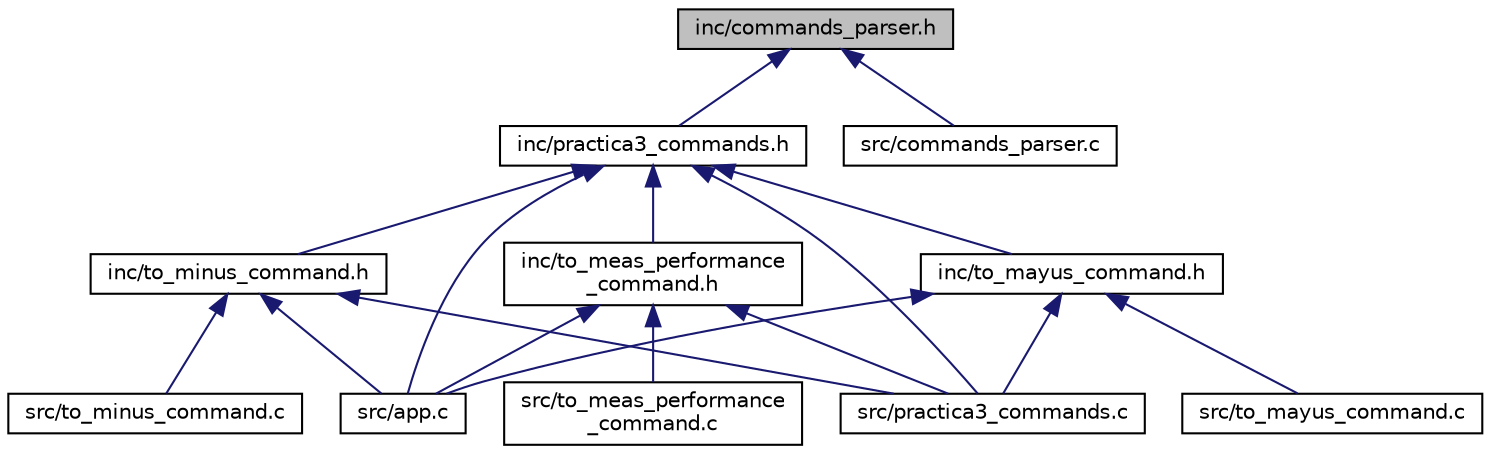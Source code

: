 digraph "inc/commands_parser.h"
{
  edge [fontname="Helvetica",fontsize="10",labelfontname="Helvetica",labelfontsize="10"];
  node [fontname="Helvetica",fontsize="10",shape=record];
  Node1 [label="inc/commands_parser.h",height=0.2,width=0.4,color="black", fillcolor="grey75", style="filled", fontcolor="black"];
  Node1 -> Node2 [dir="back",color="midnightblue",fontsize="10",style="solid"];
  Node2 [label="inc/practica3_commands.h",height=0.2,width=0.4,color="black", fillcolor="white", style="filled",URL="$practica3__commands_8h.html",tooltip="Definicion de los comandos de la practica 3. "];
  Node2 -> Node3 [dir="back",color="midnightblue",fontsize="10",style="solid"];
  Node3 [label="inc/to_mayus_command.h",height=0.2,width=0.4,color="black", fillcolor="white", style="filled",URL="$to__mayus__command_8h.html",tooltip="Implementacion del procesador del comando \"To Mayus\". "];
  Node3 -> Node4 [dir="back",color="midnightblue",fontsize="10",style="solid"];
  Node4 [label="src/app.c",height=0.2,width=0.4,color="black", fillcolor="white", style="filled",URL="$app_8c.html",tooltip="Manejo de la aplicacion. "];
  Node3 -> Node5 [dir="back",color="midnightblue",fontsize="10",style="solid"];
  Node5 [label="src/practica3_commands.c",height=0.2,width=0.4,color="black", fillcolor="white", style="filled",URL="$practica3__commands_8c.html",tooltip="Definicion de los comandos de la practica 3. "];
  Node3 -> Node6 [dir="back",color="midnightblue",fontsize="10",style="solid"];
  Node6 [label="src/to_mayus_command.c",height=0.2,width=0.4,color="black", fillcolor="white", style="filled",URL="$to__mayus__command_8c.html",tooltip="Implementacion del procesador del comando \"To Mayus\". "];
  Node2 -> Node7 [dir="back",color="midnightblue",fontsize="10",style="solid"];
  Node7 [label="inc/to_meas_performance\l_command.h",height=0.2,width=0.4,color="black", fillcolor="white", style="filled",URL="$to__meas__performance__command_8h.html",tooltip="Implementacion del procesador del comando \"To Measure Performance\". "];
  Node7 -> Node4 [dir="back",color="midnightblue",fontsize="10",style="solid"];
  Node7 -> Node5 [dir="back",color="midnightblue",fontsize="10",style="solid"];
  Node7 -> Node8 [dir="back",color="midnightblue",fontsize="10",style="solid"];
  Node8 [label="src/to_meas_performance\l_command.c",height=0.2,width=0.4,color="black", fillcolor="white", style="filled",URL="$to__meas__performance__command_8c.html",tooltip="Implementacion del procesador del comando \"To Measure Performance\". "];
  Node2 -> Node9 [dir="back",color="midnightblue",fontsize="10",style="solid"];
  Node9 [label="inc/to_minus_command.h",height=0.2,width=0.4,color="black", fillcolor="white", style="filled",URL="$to__minus__command_8h.html",tooltip="Implementacion del procesador del comando \"To Minus\". "];
  Node9 -> Node4 [dir="back",color="midnightblue",fontsize="10",style="solid"];
  Node9 -> Node5 [dir="back",color="midnightblue",fontsize="10",style="solid"];
  Node9 -> Node10 [dir="back",color="midnightblue",fontsize="10",style="solid"];
  Node10 [label="src/to_minus_command.c",height=0.2,width=0.4,color="black", fillcolor="white", style="filled",URL="$to__minus__command_8c.html",tooltip="Implementacion del procesador del comando \"To Minus\". "];
  Node2 -> Node4 [dir="back",color="midnightblue",fontsize="10",style="solid"];
  Node2 -> Node5 [dir="back",color="midnightblue",fontsize="10",style="solid"];
  Node1 -> Node11 [dir="back",color="midnightblue",fontsize="10",style="solid"];
  Node11 [label="src/commands_parser.c",height=0.2,width=0.4,color="black", fillcolor="white", style="filled",URL="$commands__parser_8c.html",tooltip="Implementacion del parser de los paquetes. "];
}
